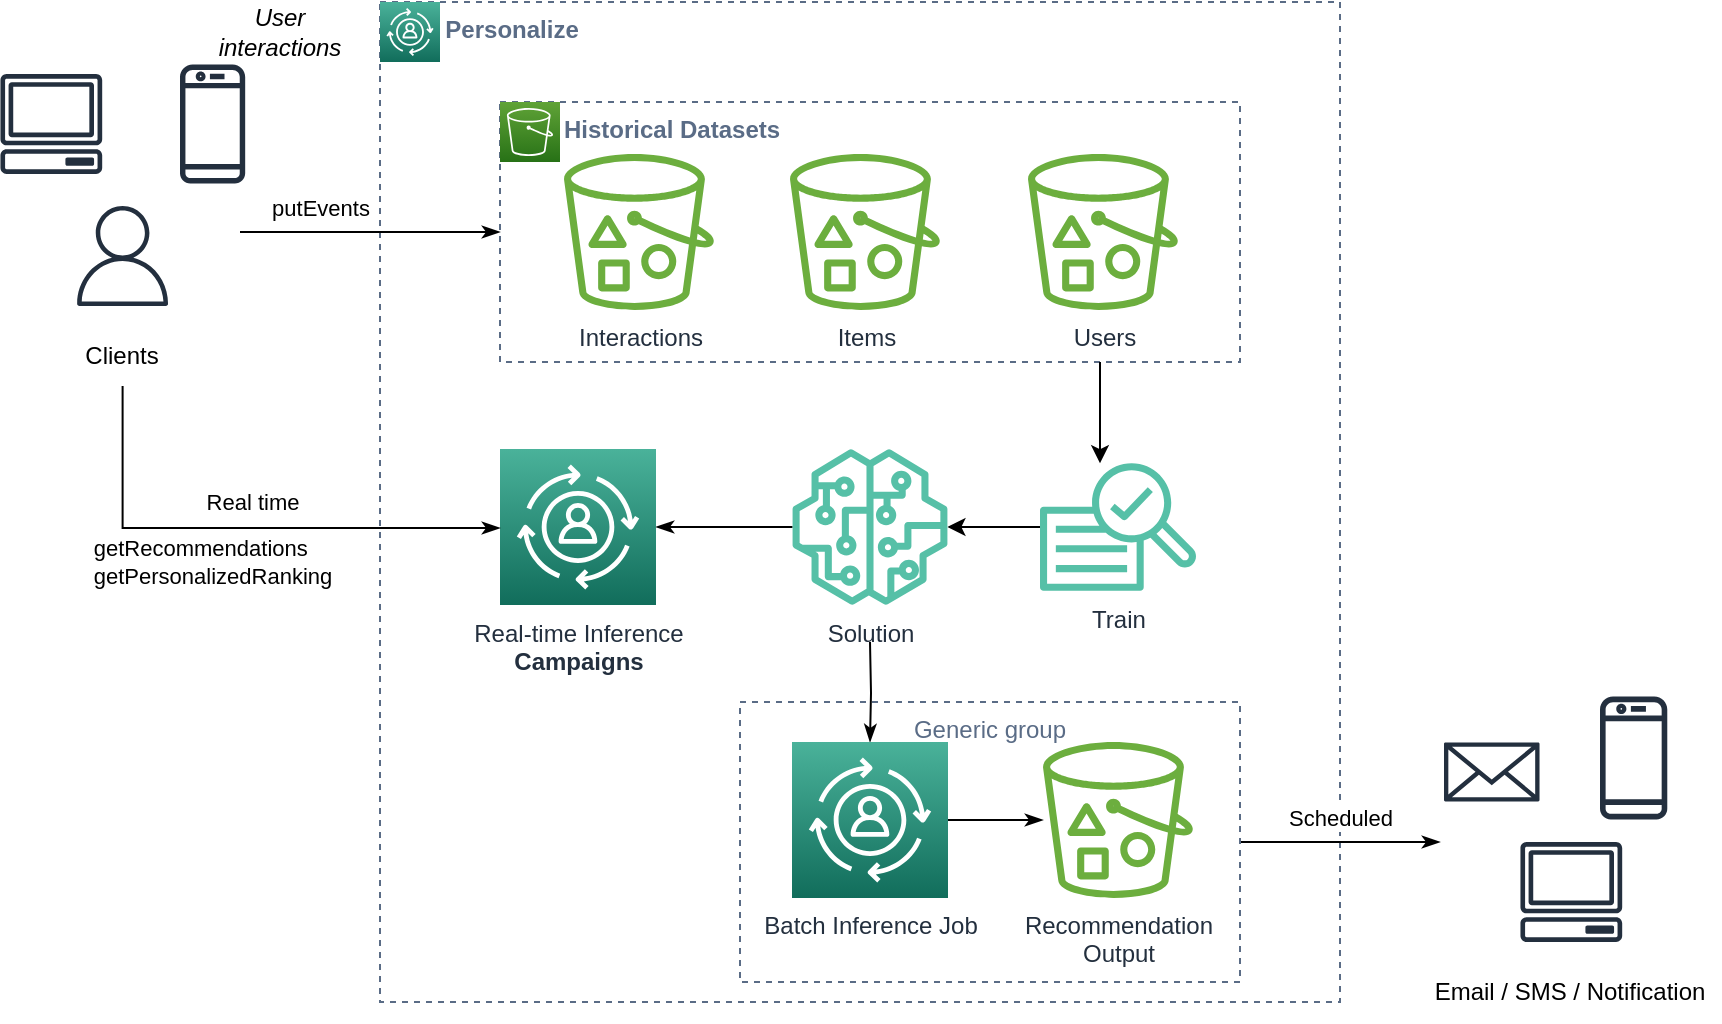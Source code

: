 <mxfile version="15.5.2" type="github">
  <diagram id="xUoj9RPcD3D4wsji0dsL" name="Page-1">
    <mxGraphModel dx="1673" dy="934" grid="1" gridSize="10" guides="1" tooltips="1" connect="1" arrows="1" fold="1" page="1" pageScale="1" pageWidth="850" pageHeight="1100" math="0" shadow="0">
      <root>
        <mxCell id="0" />
        <mxCell id="1" parent="0" />
        <mxCell id="Nxgp4-7IpZYQWayNXJpq-1" value="AWS Personalize" style="fillColor=none;strokeColor=#5A6C86;dashed=1;verticalAlign=top;fontStyle=1;fontColor=#5A6C86;align=left;" parent="1" vertex="1">
          <mxGeometry x="240" y="70" width="480" height="500" as="geometry" />
        </mxCell>
        <mxCell id="Nxgp4-7IpZYQWayNXJpq-2" value="" style="sketch=0;points=[[0,0,0],[0.25,0,0],[0.5,0,0],[0.75,0,0],[1,0,0],[0,1,0],[0.25,1,0],[0.5,1,0],[0.75,1,0],[1,1,0],[0,0.25,0],[0,0.5,0],[0,0.75,0],[1,0.25,0],[1,0.5,0],[1,0.75,0]];outlineConnect=0;fontColor=#232F3E;gradientColor=#4AB29A;gradientDirection=north;fillColor=#116D5B;strokeColor=#ffffff;dashed=0;verticalLabelPosition=bottom;verticalAlign=top;align=center;html=1;fontSize=12;fontStyle=0;aspect=fixed;shape=mxgraph.aws4.resourceIcon;resIcon=mxgraph.aws4.personalize;" parent="1" vertex="1">
          <mxGeometry x="240" y="70" width="30" height="30" as="geometry" />
        </mxCell>
        <mxCell id="Nxgp4-7IpZYQWayNXJpq-13" style="edgeStyle=orthogonalEdgeStyle;rounded=0;orthogonalLoop=1;jettySize=auto;html=1;" parent="1" source="Nxgp4-7IpZYQWayNXJpq-8" target="Nxgp4-7IpZYQWayNXJpq-12" edge="1">
          <mxGeometry relative="1" as="geometry" />
        </mxCell>
        <mxCell id="Nxgp4-7IpZYQWayNXJpq-8" value="Train" style="sketch=0;outlineConnect=0;fontColor=#232F3E;gradientColor=none;fillColor=#56C0A7;strokeColor=none;dashed=0;verticalLabelPosition=bottom;verticalAlign=top;align=center;html=1;fontSize=12;fontStyle=0;aspect=fixed;pointerEvents=1;shape=mxgraph.aws4.sagemaker_train;" parent="1" vertex="1">
          <mxGeometry x="570" y="300" width="78" height="65" as="geometry" />
        </mxCell>
        <mxCell id="Nxgp4-7IpZYQWayNXJpq-9" value="" style="group" parent="1" vertex="1" connectable="0">
          <mxGeometry x="300" y="120" width="370" height="130" as="geometry" />
        </mxCell>
        <mxCell id="Nxgp4-7IpZYQWayNXJpq-3" value="Historical Datasets" style="fillColor=none;strokeColor=#5A6C86;dashed=1;verticalAlign=top;fontStyle=1;fontColor=#5A6C86;align=left;spacingLeft=30;" parent="Nxgp4-7IpZYQWayNXJpq-9" vertex="1">
          <mxGeometry width="370" height="130" as="geometry" />
        </mxCell>
        <mxCell id="Nxgp4-7IpZYQWayNXJpq-4" value="Interactions" style="sketch=0;outlineConnect=0;fontColor=#232F3E;gradientColor=none;fillColor=#6CAE3E;strokeColor=none;dashed=0;verticalLabelPosition=bottom;verticalAlign=top;align=center;html=1;fontSize=12;fontStyle=0;aspect=fixed;pointerEvents=1;shape=mxgraph.aws4.bucket_with_objects;" parent="Nxgp4-7IpZYQWayNXJpq-9" vertex="1">
          <mxGeometry x="32" y="26" width="75" height="78" as="geometry" />
        </mxCell>
        <mxCell id="Nxgp4-7IpZYQWayNXJpq-5" value="Items" style="sketch=0;outlineConnect=0;fontColor=#232F3E;gradientColor=none;fillColor=#6CAE3E;strokeColor=none;dashed=0;verticalLabelPosition=bottom;verticalAlign=top;align=center;html=1;fontSize=12;fontStyle=0;aspect=fixed;pointerEvents=1;shape=mxgraph.aws4.bucket_with_objects;" parent="Nxgp4-7IpZYQWayNXJpq-9" vertex="1">
          <mxGeometry x="145" y="26" width="75" height="78" as="geometry" />
        </mxCell>
        <mxCell id="Nxgp4-7IpZYQWayNXJpq-6" value="Users" style="sketch=0;outlineConnect=0;fontColor=#232F3E;gradientColor=none;fillColor=#6CAE3E;strokeColor=none;dashed=0;verticalLabelPosition=bottom;verticalAlign=top;align=center;html=1;fontSize=12;fontStyle=0;aspect=fixed;pointerEvents=1;shape=mxgraph.aws4.bucket_with_objects;" parent="Nxgp4-7IpZYQWayNXJpq-9" vertex="1">
          <mxGeometry x="264" y="26" width="75" height="78" as="geometry" />
        </mxCell>
        <mxCell id="Nxgp4-7IpZYQWayNXJpq-7" value="" style="sketch=0;points=[[0,0,0],[0.25,0,0],[0.5,0,0],[0.75,0,0],[1,0,0],[0,1,0],[0.25,1,0],[0.5,1,0],[0.75,1,0],[1,1,0],[0,0.25,0],[0,0.5,0],[0,0.75,0],[1,0.25,0],[1,0.5,0],[1,0.75,0]];outlineConnect=0;fontColor=#232F3E;gradientColor=#60A337;gradientDirection=north;fillColor=#277116;strokeColor=#ffffff;dashed=0;verticalLabelPosition=bottom;verticalAlign=top;align=center;html=1;fontSize=12;fontStyle=0;aspect=fixed;shape=mxgraph.aws4.resourceIcon;resIcon=mxgraph.aws4.s3;" parent="Nxgp4-7IpZYQWayNXJpq-9" vertex="1">
          <mxGeometry width="30" height="30" as="geometry" />
        </mxCell>
        <mxCell id="Nxgp4-7IpZYQWayNXJpq-10" style="edgeStyle=orthogonalEdgeStyle;rounded=0;orthogonalLoop=1;jettySize=auto;html=1;" parent="1" source="Nxgp4-7IpZYQWayNXJpq-3" target="Nxgp4-7IpZYQWayNXJpq-8" edge="1">
          <mxGeometry relative="1" as="geometry">
            <Array as="points">
              <mxPoint x="600" y="270" />
              <mxPoint x="600" y="270" />
            </Array>
          </mxGeometry>
        </mxCell>
        <mxCell id="Nxgp4-7IpZYQWayNXJpq-25" style="edgeStyle=orthogonalEdgeStyle;rounded=0;orthogonalLoop=1;jettySize=auto;html=1;startArrow=none;startFill=0;endArrow=classicThin;endFill=1;" parent="1" source="Nxgp4-7IpZYQWayNXJpq-12" target="Nxgp4-7IpZYQWayNXJpq-14" edge="1">
          <mxGeometry relative="1" as="geometry" />
        </mxCell>
        <mxCell id="Nxgp4-7IpZYQWayNXJpq-27" style="edgeStyle=orthogonalEdgeStyle;rounded=0;orthogonalLoop=1;jettySize=auto;html=1;startArrow=none;startFill=0;endArrow=classicThin;endFill=1;" parent="1" target="Nxgp4-7IpZYQWayNXJpq-26" edge="1">
          <mxGeometry relative="1" as="geometry">
            <mxPoint x="485" y="390" as="sourcePoint" />
          </mxGeometry>
        </mxCell>
        <mxCell id="Nxgp4-7IpZYQWayNXJpq-12" value="Solution" style="sketch=0;outlineConnect=0;fontColor=#232F3E;gradientColor=none;fillColor=#56C0A7;strokeColor=none;dashed=0;verticalLabelPosition=bottom;verticalAlign=top;align=center;html=1;fontSize=12;fontStyle=0;aspect=fixed;pointerEvents=1;shape=mxgraph.aws4.sagemaker_model;" parent="1" vertex="1">
          <mxGeometry x="446" y="293.5" width="78" height="78" as="geometry" />
        </mxCell>
        <mxCell id="Nxgp4-7IpZYQWayNXJpq-14" value="Real-time Inference&lt;br&gt;&lt;b&gt;Campaigns&lt;/b&gt;" style="sketch=0;points=[[0,0,0],[0.25,0,0],[0.5,0,0],[0.75,0,0],[1,0,0],[0,1,0],[0.25,1,0],[0.5,1,0],[0.75,1,0],[1,1,0],[0,0.25,0],[0,0.5,0],[0,0.75,0],[1,0.25,0],[1,0.5,0],[1,0.75,0]];outlineConnect=0;fontColor=#232F3E;gradientColor=#4AB29A;gradientDirection=north;fillColor=#116D5B;strokeColor=#ffffff;dashed=0;verticalLabelPosition=bottom;verticalAlign=top;align=center;html=1;fontSize=12;fontStyle=0;aspect=fixed;shape=mxgraph.aws4.resourceIcon;resIcon=mxgraph.aws4.personalize;" parent="1" vertex="1">
          <mxGeometry x="300" y="293.5" width="78" height="78" as="geometry" />
        </mxCell>
        <mxCell id="Nxgp4-7IpZYQWayNXJpq-22" value="" style="group" parent="1" vertex="1" connectable="0">
          <mxGeometry x="50" y="100" width="122.59" height="162" as="geometry" />
        </mxCell>
        <mxCell id="Nxgp4-7IpZYQWayNXJpq-20" value="" style="group" parent="Nxgp4-7IpZYQWayNXJpq-22" vertex="1" connectable="0">
          <mxGeometry width="122.59" height="122" as="geometry" />
        </mxCell>
        <mxCell id="Nxgp4-7IpZYQWayNXJpq-15" value="" style="sketch=0;outlineConnect=0;fontColor=#232F3E;gradientColor=none;fillColor=#232F3E;strokeColor=none;dashed=0;verticalLabelPosition=bottom;verticalAlign=top;align=center;html=1;fontSize=12;fontStyle=0;aspect=fixed;pointerEvents=1;shape=mxgraph.aws4.client;" parent="Nxgp4-7IpZYQWayNXJpq-20" vertex="1">
          <mxGeometry y="6" width="51.32" height="50" as="geometry" />
        </mxCell>
        <mxCell id="Nxgp4-7IpZYQWayNXJpq-16" value="" style="sketch=0;outlineConnect=0;fontColor=#232F3E;gradientColor=none;fillColor=#232F3E;strokeColor=none;dashed=0;verticalLabelPosition=bottom;verticalAlign=top;align=center;html=1;fontSize=12;fontStyle=0;aspect=fixed;pointerEvents=1;shape=mxgraph.aws4.mobile_client;" parent="Nxgp4-7IpZYQWayNXJpq-20" vertex="1">
          <mxGeometry x="90" width="32.59" height="62" as="geometry" />
        </mxCell>
        <mxCell id="Nxgp4-7IpZYQWayNXJpq-17" value="" style="sketch=0;outlineConnect=0;fontColor=#232F3E;gradientColor=none;fillColor=#232F3E;strokeColor=none;dashed=0;verticalLabelPosition=bottom;verticalAlign=top;align=center;html=1;fontSize=12;fontStyle=0;aspect=fixed;pointerEvents=1;shape=mxgraph.aws4.user;" parent="Nxgp4-7IpZYQWayNXJpq-20" vertex="1">
          <mxGeometry x="36.3" y="72" width="50" height="50" as="geometry" />
        </mxCell>
        <mxCell id="Nxgp4-7IpZYQWayNXJpq-21" value="Clients" style="text;html=1;strokeColor=none;fillColor=none;align=center;verticalAlign=middle;whiteSpace=wrap;rounded=0;" parent="Nxgp4-7IpZYQWayNXJpq-22" vertex="1">
          <mxGeometry x="31.3" y="132" width="60" height="30" as="geometry" />
        </mxCell>
        <mxCell id="Nxgp4-7IpZYQWayNXJpq-24" style="edgeStyle=orthogonalEdgeStyle;rounded=0;orthogonalLoop=1;jettySize=auto;html=1;endArrow=none;endFill=0;startArrow=classicThin;startFill=1;" parent="1" source="Nxgp4-7IpZYQWayNXJpq-3" edge="1">
          <mxGeometry relative="1" as="geometry">
            <mxPoint x="170" y="185" as="targetPoint" />
          </mxGeometry>
        </mxCell>
        <mxCell id="St0PjcuG0-3ygbAYbCBl-1" value="putEvents" style="edgeLabel;html=1;align=center;verticalAlign=middle;resizable=0;points=[];" vertex="1" connectable="0" parent="Nxgp4-7IpZYQWayNXJpq-24">
          <mxGeometry x="0.185" y="3" relative="1" as="geometry">
            <mxPoint x="-13" y="-16" as="offset" />
          </mxGeometry>
        </mxCell>
        <mxCell id="Nxgp4-7IpZYQWayNXJpq-29" style="edgeStyle=orthogonalEdgeStyle;rounded=0;orthogonalLoop=1;jettySize=auto;html=1;startArrow=none;startFill=0;endArrow=classicThin;endFill=1;" parent="1" source="Nxgp4-7IpZYQWayNXJpq-26" target="Nxgp4-7IpZYQWayNXJpq-28" edge="1">
          <mxGeometry relative="1" as="geometry" />
        </mxCell>
        <mxCell id="Nxgp4-7IpZYQWayNXJpq-26" value="Batch Inference Job" style="sketch=0;points=[[0,0,0],[0.25,0,0],[0.5,0,0],[0.75,0,0],[1,0,0],[0,1,0],[0.25,1,0],[0.5,1,0],[0.75,1,0],[1,1,0],[0,0.25,0],[0,0.5,0],[0,0.75,0],[1,0.25,0],[1,0.5,0],[1,0.75,0]];outlineConnect=0;fontColor=#232F3E;gradientColor=#4AB29A;gradientDirection=north;fillColor=#116D5B;strokeColor=#ffffff;dashed=0;verticalLabelPosition=bottom;verticalAlign=top;align=center;html=1;fontSize=12;fontStyle=0;aspect=fixed;shape=mxgraph.aws4.resourceIcon;resIcon=mxgraph.aws4.personalize;" parent="1" vertex="1">
          <mxGeometry x="446" y="440" width="78" height="78" as="geometry" />
        </mxCell>
        <mxCell id="Nxgp4-7IpZYQWayNXJpq-28" value="Recommendation&lt;br&gt;Output" style="sketch=0;outlineConnect=0;fontColor=#232F3E;gradientColor=none;fillColor=#6CAE3E;strokeColor=none;dashed=0;verticalLabelPosition=bottom;verticalAlign=top;align=center;html=1;fontSize=12;fontStyle=0;aspect=fixed;pointerEvents=1;shape=mxgraph.aws4.bucket_with_objects;" parent="1" vertex="1">
          <mxGeometry x="571.5" y="440" width="75" height="78" as="geometry" />
        </mxCell>
        <mxCell id="Nxgp4-7IpZYQWayNXJpq-30" style="edgeStyle=orthogonalEdgeStyle;rounded=0;orthogonalLoop=1;jettySize=auto;html=1;startArrow=none;startFill=0;endArrow=classicThin;endFill=1;exitX=0.5;exitY=1;exitDx=0;exitDy=0;" parent="1" source="Nxgp4-7IpZYQWayNXJpq-21" target="Nxgp4-7IpZYQWayNXJpq-14" edge="1">
          <mxGeometry relative="1" as="geometry">
            <mxPoint x="111" y="270" as="sourcePoint" />
            <Array as="points">
              <mxPoint x="111" y="333" />
            </Array>
          </mxGeometry>
        </mxCell>
        <mxCell id="Nxgp4-7IpZYQWayNXJpq-32" value="&lt;div style=&quot;text-align: left&quot;&gt;getRecommendations&lt;/div&gt;&lt;div style=&quot;text-align: left&quot;&gt;getPersonalizedRanking&lt;/div&gt;" style="edgeLabel;html=1;align=center;verticalAlign=middle;resizable=0;points=[];fontColor=none;" parent="Nxgp4-7IpZYQWayNXJpq-30" vertex="1" connectable="0">
          <mxGeometry x="0.053" y="2" relative="1" as="geometry">
            <mxPoint x="-21" y="19" as="offset" />
          </mxGeometry>
        </mxCell>
        <mxCell id="St0PjcuG0-3ygbAYbCBl-2" value="Real time" style="edgeLabel;html=1;align=center;verticalAlign=middle;resizable=0;points=[];" vertex="1" connectable="0" parent="Nxgp4-7IpZYQWayNXJpq-30">
          <mxGeometry x="0.045" y="1" relative="1" as="geometry">
            <mxPoint y="-12" as="offset" />
          </mxGeometry>
        </mxCell>
        <mxCell id="Nxgp4-7IpZYQWayNXJpq-36" value="" style="group" parent="1" vertex="1" connectable="0">
          <mxGeometry x="772" y="416" width="111.64" height="124" as="geometry" />
        </mxCell>
        <mxCell id="Nxgp4-7IpZYQWayNXJpq-33" value="" style="sketch=0;outlineConnect=0;fontColor=#232F3E;gradientColor=none;fillColor=#232F3E;strokeColor=none;dashed=0;verticalLabelPosition=bottom;verticalAlign=top;align=center;html=1;fontSize=12;fontStyle=0;aspect=fixed;pointerEvents=1;shape=mxgraph.aws4.email_2;labelBackgroundColor=none;labelBorderColor=none;" parent="Nxgp4-7IpZYQWayNXJpq-36" vertex="1">
          <mxGeometry y="24" width="47.76" height="30" as="geometry" />
        </mxCell>
        <mxCell id="Nxgp4-7IpZYQWayNXJpq-34" value="" style="sketch=0;outlineConnect=0;fontColor=#232F3E;gradientColor=none;fillColor=#232F3E;strokeColor=none;dashed=0;verticalLabelPosition=bottom;verticalAlign=top;align=center;html=1;fontSize=12;fontStyle=0;aspect=fixed;pointerEvents=1;shape=mxgraph.aws4.mobile_client;labelBackgroundColor=none;labelBorderColor=none;" parent="Nxgp4-7IpZYQWayNXJpq-36" vertex="1">
          <mxGeometry x="78" width="33.64" height="64" as="geometry" />
        </mxCell>
        <mxCell id="Nxgp4-7IpZYQWayNXJpq-35" value="" style="sketch=0;outlineConnect=0;fontColor=#232F3E;gradientColor=none;fillColor=#232F3E;strokeColor=none;dashed=0;verticalLabelPosition=bottom;verticalAlign=top;align=center;html=1;fontSize=12;fontStyle=0;aspect=fixed;pointerEvents=1;shape=mxgraph.aws4.client;labelBackgroundColor=none;labelBorderColor=none;" parent="Nxgp4-7IpZYQWayNXJpq-36" vertex="1">
          <mxGeometry x="38" y="74" width="51.32" height="50" as="geometry" />
        </mxCell>
        <mxCell id="Nxgp4-7IpZYQWayNXJpq-38" style="edgeStyle=orthogonalEdgeStyle;rounded=0;orthogonalLoop=1;jettySize=auto;html=1;fontColor=none;startArrow=none;startFill=0;endArrow=classicThin;endFill=1;" parent="1" source="Nxgp4-7IpZYQWayNXJpq-37" edge="1">
          <mxGeometry relative="1" as="geometry">
            <mxPoint x="770" y="490" as="targetPoint" />
          </mxGeometry>
        </mxCell>
        <mxCell id="St0PjcuG0-3ygbAYbCBl-3" value="Scheduled" style="edgeLabel;html=1;align=center;verticalAlign=middle;resizable=0;points=[];" vertex="1" connectable="0" parent="Nxgp4-7IpZYQWayNXJpq-38">
          <mxGeometry x="-0.28" y="1" relative="1" as="geometry">
            <mxPoint x="14" y="-11" as="offset" />
          </mxGeometry>
        </mxCell>
        <mxCell id="Nxgp4-7IpZYQWayNXJpq-37" value="Generic group" style="fillColor=none;strokeColor=#5A6C86;dashed=1;verticalAlign=top;fontStyle=0;fontColor=#5A6C86;labelBackgroundColor=none;labelBorderColor=none;" parent="1" vertex="1">
          <mxGeometry x="420" y="420" width="250" height="140" as="geometry" />
        </mxCell>
        <mxCell id="Nxgp4-7IpZYQWayNXJpq-39" value="Email / SMS / Notification" style="text;html=1;strokeColor=none;fillColor=none;align=center;verticalAlign=middle;whiteSpace=wrap;rounded=0;labelBackgroundColor=none;labelBorderColor=none;fontColor=none;" parent="1" vertex="1">
          <mxGeometry x="760" y="550" width="150" height="30" as="geometry" />
        </mxCell>
        <mxCell id="St0PjcuG0-3ygbAYbCBl-4" value="&lt;i&gt;User interactions&lt;/i&gt;" style="text;html=1;strokeColor=none;fillColor=none;align=center;verticalAlign=middle;whiteSpace=wrap;rounded=0;" vertex="1" parent="1">
          <mxGeometry x="160" y="70" width="60" height="30" as="geometry" />
        </mxCell>
      </root>
    </mxGraphModel>
  </diagram>
</mxfile>
